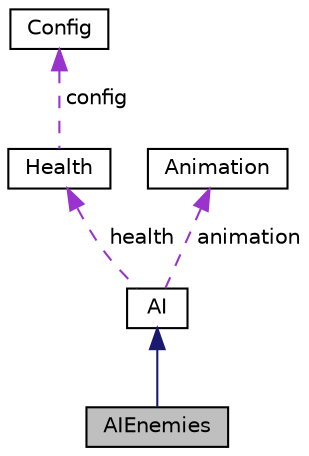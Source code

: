 digraph "AIEnemies"
{
  edge [fontname="Helvetica",fontsize="10",labelfontname="Helvetica",labelfontsize="10"];
  node [fontname="Helvetica",fontsize="10",shape=record];
  Node1 [label="AIEnemies",height=0.2,width=0.4,color="black", fillcolor="grey75", style="filled", fontcolor="black"];
  Node2 -> Node1 [dir="back",color="midnightblue",fontsize="10",style="solid",fontname="Helvetica"];
  Node2 [label="AI",height=0.2,width=0.4,color="black", fillcolor="white", style="filled",URL="$classAI.html"];
  Node3 -> Node2 [dir="back",color="darkorchid3",fontsize="10",style="dashed",label=" health" ,fontname="Helvetica"];
  Node3 [label="Health",height=0.2,width=0.4,color="black", fillcolor="white", style="filled",URL="$classHealth.html"];
  Node4 -> Node3 [dir="back",color="darkorchid3",fontsize="10",style="dashed",label=" config" ,fontname="Helvetica"];
  Node4 [label="Config",height=0.2,width=0.4,color="black", fillcolor="white", style="filled",URL="$classConfig.html"];
  Node5 -> Node2 [dir="back",color="darkorchid3",fontsize="10",style="dashed",label=" animation" ,fontname="Helvetica"];
  Node5 [label="Animation",height=0.2,width=0.4,color="black", fillcolor="white", style="filled",URL="$classAnimation.html"];
}
